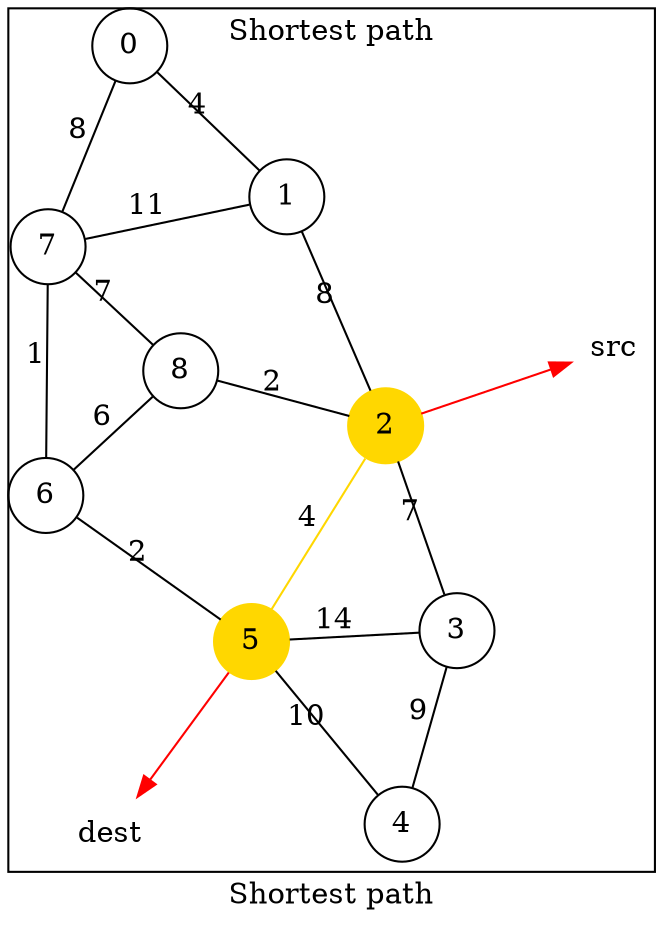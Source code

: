 strict graph _shortestPath{
	nodesep = 0.7
	layout = neato
	scale = 1.4
	node[shape = circle]
	label = "Shortest path"
	subgraph cluster_1{
		margin = 15
		dest[shape = plaintext,width = 0.55]
		src[shape = plaintext,width = 0.55]
		2[color = gold,style = filled]
		5[color = gold,style = filled]
		0--1[label = "4"]
		0--7[label = "8"]
		1--7[label = "11"]
		7--6[label = "1"]
		6--8[label = "6"]
		7--8[label = "7"]
		8--2[label = "2"]
		1--2[label = "8"]
		2--3[label = "7"]
		2--5[label = "4"]
		3--5[label = "14"]
		6--5[label = "2"]
		5--4[label = "10"]
		3--4[label = "9"]
		2--5[label = "4",color = gold]
		2--src[dir = forward,color = red]
		5--dest[dir = forward,color = red]
	}
}
